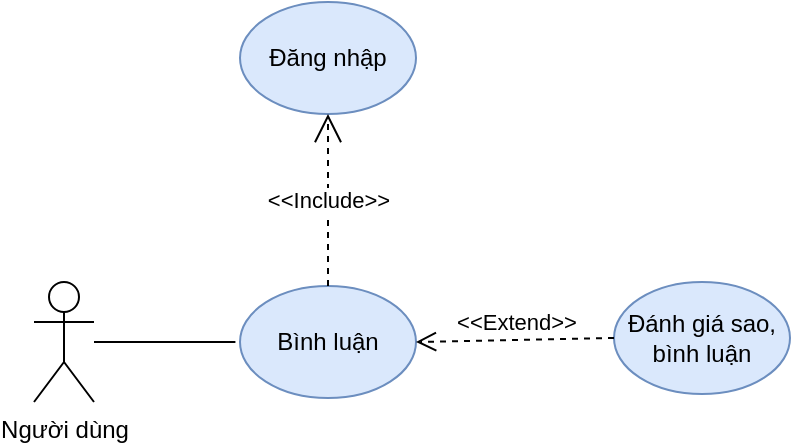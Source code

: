 <mxfile version="10.7.5" type="device"><diagram id="X_mFzrwyYVoVKnQWuMa_" name="Page-1"><mxGraphModel dx="824" dy="896" grid="0" gridSize="10" guides="1" tooltips="1" connect="1" arrows="1" fold="1" page="0" pageScale="1" pageWidth="850" pageHeight="1100" math="0" shadow="0"><root><mxCell id="0"/><mxCell id="1" parent="0"/><mxCell id="fdGu5JiZ53o6mK6CA1uL-1" value="Người dùng" style="shape=umlActor;verticalLabelPosition=bottom;labelBackgroundColor=#ffffff;verticalAlign=top;html=1;outlineConnect=0;" parent="1" vertex="1"><mxGeometry x="121" y="-79" width="30" height="60" as="geometry"/></mxCell><mxCell id="fdGu5JiZ53o6mK6CA1uL-2" value="Bình luận" style="ellipse;whiteSpace=wrap;html=1;fillColor=#dae8fc;strokeColor=#6c8ebf;" parent="1" vertex="1"><mxGeometry x="224" y="-77" width="88" height="56" as="geometry"/></mxCell><mxCell id="fdGu5JiZ53o6mK6CA1uL-3" value="Đăng nhập" style="ellipse;whiteSpace=wrap;html=1;fillColor=#dae8fc;strokeColor=#6c8ebf;" parent="1" vertex="1"><mxGeometry x="224" y="-219" width="88" height="56" as="geometry"/></mxCell><mxCell id="fdGu5JiZ53o6mK6CA1uL-4" value="" style="endArrow=none;html=1;" parent="1" source="fdGu5JiZ53o6mK6CA1uL-1" edge="1"><mxGeometry width="50" height="50" relative="1" as="geometry"><mxPoint x="151" y="1" as="sourcePoint"/><mxPoint x="221.711" y="-49" as="targetPoint"/></mxGeometry></mxCell><mxCell id="fdGu5JiZ53o6mK6CA1uL-5" value="Đánh giá sao, bình luận" style="ellipse;whiteSpace=wrap;html=1;fillColor=#dae8fc;strokeColor=#6c8ebf;" parent="1" vertex="1"><mxGeometry x="411" y="-79" width="88" height="56" as="geometry"/></mxCell><mxCell id="fdGu5JiZ53o6mK6CA1uL-6" value="&amp;lt;&amp;lt;Extend&amp;gt;&amp;gt;" style="html=1;verticalAlign=bottom;endArrow=open;dashed=1;endSize=8;exitX=0;exitY=0.5;exitDx=0;exitDy=0;entryX=1;entryY=0.5;entryDx=0;entryDy=0;" parent="1" source="fdGu5JiZ53o6mK6CA1uL-5" target="fdGu5JiZ53o6mK6CA1uL-2" edge="1"><mxGeometry relative="1" as="geometry"><mxPoint x="346" y="-118" as="sourcePoint"/><mxPoint x="266" y="-118" as="targetPoint"/></mxGeometry></mxCell><mxCell id="fdGu5JiZ53o6mK6CA1uL-7" value="&amp;lt;&amp;lt;Include&amp;gt;&amp;gt;" style="endArrow=open;endSize=12;dashed=1;html=1;entryX=0.5;entryY=1;entryDx=0;entryDy=0;exitX=0.5;exitY=0;exitDx=0;exitDy=0;" parent="1" source="fdGu5JiZ53o6mK6CA1uL-2" target="fdGu5JiZ53o6mK6CA1uL-3" edge="1"><mxGeometry width="160" relative="1" as="geometry"><mxPoint x="289" y="-99" as="sourcePoint"/><mxPoint x="449" y="-99" as="targetPoint"/></mxGeometry></mxCell></root></mxGraphModel></diagram></mxfile>